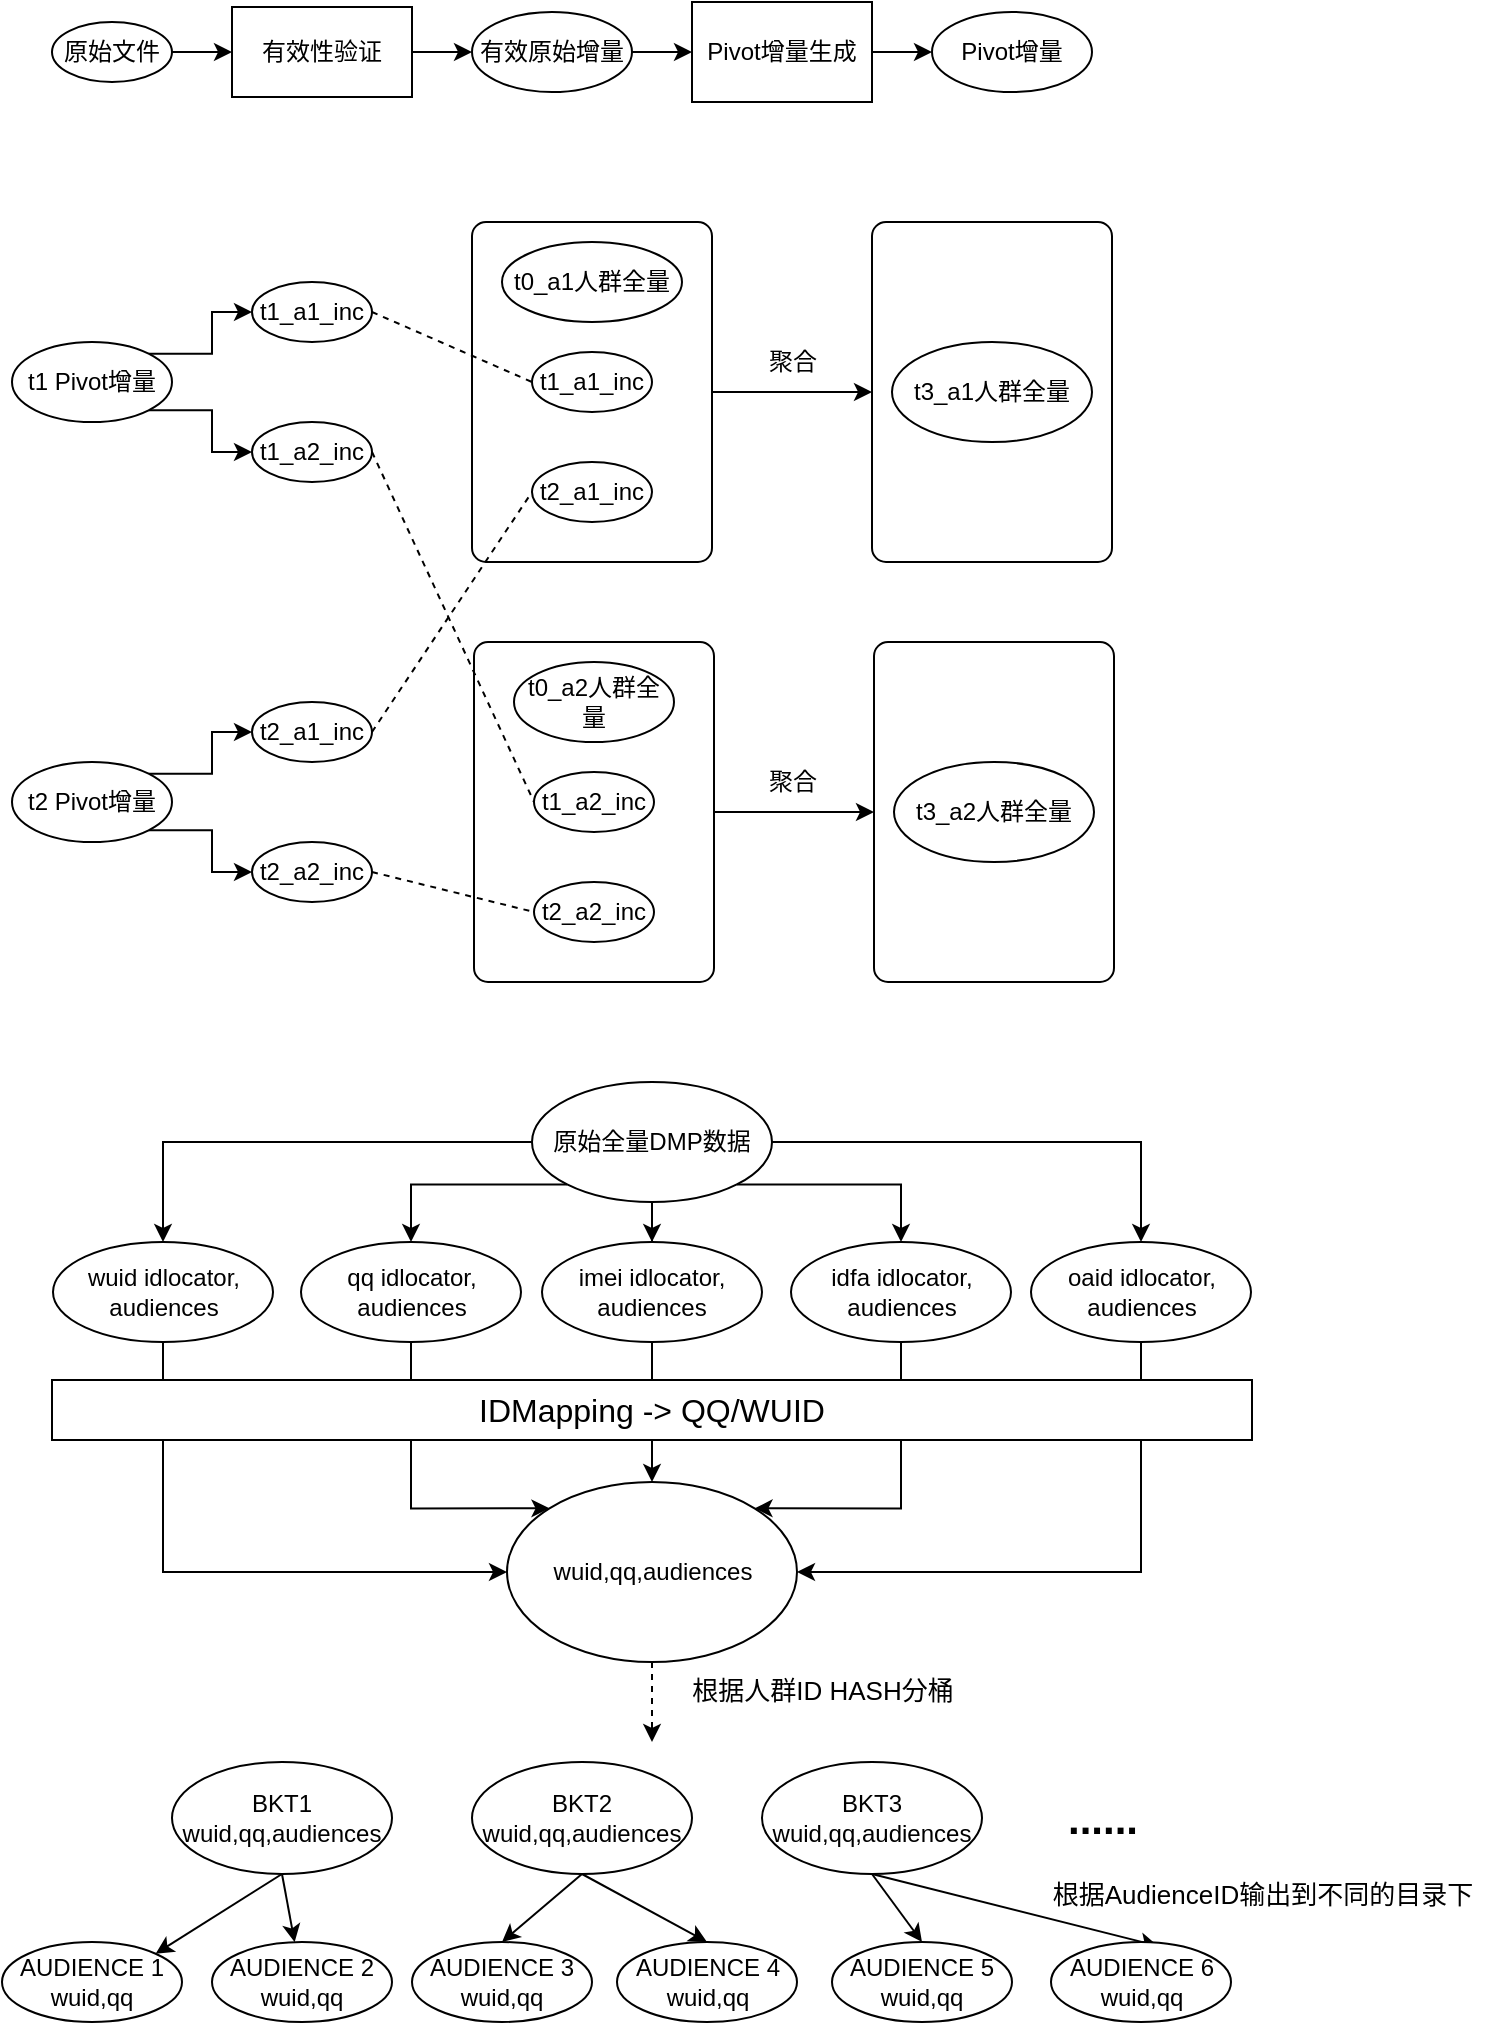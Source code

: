 <mxfile version="13.7.3" type="github">
  <diagram id="WpWAgNrEzsikjxltoCJs" name="Page-1">
    <mxGraphModel dx="1422" dy="762" grid="1" gridSize="10" guides="1" tooltips="1" connect="1" arrows="1" fold="1" page="1" pageScale="1" pageWidth="827" pageHeight="1169" math="0" shadow="0">
      <root>
        <mxCell id="0" />
        <mxCell id="1" parent="0" />
        <mxCell id="dNi8TWgVf9sgywV-0krQ-15" value="" style="edgeStyle=orthogonalEdgeStyle;rounded=0;orthogonalLoop=1;jettySize=auto;html=1;" edge="1" parent="1" source="dNi8TWgVf9sgywV-0krQ-5" target="dNi8TWgVf9sgywV-0krQ-14">
          <mxGeometry relative="1" as="geometry" />
        </mxCell>
        <mxCell id="dNi8TWgVf9sgywV-0krQ-5" value="Pivot增量生成" style="rounded=0;whiteSpace=wrap;html=1;" vertex="1" parent="1">
          <mxGeometry x="380" y="60" width="90" height="50" as="geometry" />
        </mxCell>
        <mxCell id="dNi8TWgVf9sgywV-0krQ-11" value="" style="edgeStyle=orthogonalEdgeStyle;rounded=0;orthogonalLoop=1;jettySize=auto;html=1;" edge="1" parent="1" source="dNi8TWgVf9sgywV-0krQ-7" target="dNi8TWgVf9sgywV-0krQ-8">
          <mxGeometry relative="1" as="geometry" />
        </mxCell>
        <mxCell id="dNi8TWgVf9sgywV-0krQ-7" value="原始文件" style="ellipse;whiteSpace=wrap;html=1;" vertex="1" parent="1">
          <mxGeometry x="60" y="70" width="60" height="30" as="geometry" />
        </mxCell>
        <mxCell id="dNi8TWgVf9sgywV-0krQ-12" value="" style="edgeStyle=orthogonalEdgeStyle;rounded=0;orthogonalLoop=1;jettySize=auto;html=1;" edge="1" parent="1" source="dNi8TWgVf9sgywV-0krQ-8" target="dNi8TWgVf9sgywV-0krQ-10">
          <mxGeometry relative="1" as="geometry" />
        </mxCell>
        <mxCell id="dNi8TWgVf9sgywV-0krQ-8" value="有效性验证" style="rounded=0;whiteSpace=wrap;html=1;" vertex="1" parent="1">
          <mxGeometry x="150" y="62.5" width="90" height="45" as="geometry" />
        </mxCell>
        <mxCell id="dNi8TWgVf9sgywV-0krQ-13" value="" style="edgeStyle=orthogonalEdgeStyle;rounded=0;orthogonalLoop=1;jettySize=auto;html=1;" edge="1" parent="1" source="dNi8TWgVf9sgywV-0krQ-10" target="dNi8TWgVf9sgywV-0krQ-5">
          <mxGeometry relative="1" as="geometry" />
        </mxCell>
        <mxCell id="dNi8TWgVf9sgywV-0krQ-10" value="有效原始增量" style="ellipse;whiteSpace=wrap;html=1;" vertex="1" parent="1">
          <mxGeometry x="270" y="65" width="80" height="40" as="geometry" />
        </mxCell>
        <mxCell id="dNi8TWgVf9sgywV-0krQ-14" value="Pivot增量" style="ellipse;whiteSpace=wrap;html=1;" vertex="1" parent="1">
          <mxGeometry x="500" y="65" width="80" height="40" as="geometry" />
        </mxCell>
        <mxCell id="dNi8TWgVf9sgywV-0krQ-22" style="edgeStyle=orthogonalEdgeStyle;rounded=0;orthogonalLoop=1;jettySize=auto;html=1;exitX=1;exitY=0;exitDx=0;exitDy=0;entryX=0;entryY=0.5;entryDx=0;entryDy=0;" edge="1" parent="1" source="dNi8TWgVf9sgywV-0krQ-17" target="dNi8TWgVf9sgywV-0krQ-32">
          <mxGeometry relative="1" as="geometry">
            <mxPoint x="160" y="190" as="targetPoint" />
          </mxGeometry>
        </mxCell>
        <mxCell id="dNi8TWgVf9sgywV-0krQ-24" style="edgeStyle=orthogonalEdgeStyle;rounded=0;orthogonalLoop=1;jettySize=auto;html=1;exitX=1;exitY=1;exitDx=0;exitDy=0;entryX=0;entryY=0.5;entryDx=0;entryDy=0;" edge="1" parent="1" source="dNi8TWgVf9sgywV-0krQ-17" target="dNi8TWgVf9sgywV-0krQ-34">
          <mxGeometry relative="1" as="geometry">
            <mxPoint x="160" y="310" as="targetPoint" />
          </mxGeometry>
        </mxCell>
        <mxCell id="dNi8TWgVf9sgywV-0krQ-17" value="t1 Pivot增量" style="ellipse;whiteSpace=wrap;html=1;" vertex="1" parent="1">
          <mxGeometry x="40" y="230" width="80" height="40" as="geometry" />
        </mxCell>
        <mxCell id="dNi8TWgVf9sgywV-0krQ-57" value="" style="edgeStyle=orthogonalEdgeStyle;rounded=0;orthogonalLoop=1;jettySize=auto;html=1;" edge="1" parent="1" source="dNi8TWgVf9sgywV-0krQ-29" target="dNi8TWgVf9sgywV-0krQ-56">
          <mxGeometry relative="1" as="geometry" />
        </mxCell>
        <mxCell id="dNi8TWgVf9sgywV-0krQ-29" value="" style="rounded=1;whiteSpace=wrap;html=1;absoluteArcSize=1;arcSize=14;strokeWidth=1;" vertex="1" parent="1">
          <mxGeometry x="270" y="170" width="120" height="170" as="geometry" />
        </mxCell>
        <mxCell id="dNi8TWgVf9sgywV-0krQ-30" value="t0_a1人群全量" style="ellipse;whiteSpace=wrap;html=1;" vertex="1" parent="1">
          <mxGeometry x="285" y="180" width="90" height="40" as="geometry" />
        </mxCell>
        <mxCell id="dNi8TWgVf9sgywV-0krQ-32" value="t1_a1_inc" style="ellipse;whiteSpace=wrap;html=1;" vertex="1" parent="1">
          <mxGeometry x="160" y="200" width="60" height="30" as="geometry" />
        </mxCell>
        <mxCell id="dNi8TWgVf9sgywV-0krQ-34" value="t1_a2_inc" style="ellipse;whiteSpace=wrap;html=1;" vertex="1" parent="1">
          <mxGeometry x="160" y="270" width="60" height="30" as="geometry" />
        </mxCell>
        <mxCell id="dNi8TWgVf9sgywV-0krQ-36" value="t1_a1_inc" style="ellipse;whiteSpace=wrap;html=1;" vertex="1" parent="1">
          <mxGeometry x="300" y="235" width="60" height="30" as="geometry" />
        </mxCell>
        <mxCell id="dNi8TWgVf9sgywV-0krQ-61" value="" style="edgeStyle=orthogonalEdgeStyle;rounded=0;orthogonalLoop=1;jettySize=auto;html=1;" edge="1" parent="1" source="dNi8TWgVf9sgywV-0krQ-38" target="dNi8TWgVf9sgywV-0krQ-60">
          <mxGeometry relative="1" as="geometry" />
        </mxCell>
        <mxCell id="dNi8TWgVf9sgywV-0krQ-38" value="" style="rounded=1;whiteSpace=wrap;html=1;absoluteArcSize=1;arcSize=14;strokeWidth=1;" vertex="1" parent="1">
          <mxGeometry x="271" y="380" width="120" height="170" as="geometry" />
        </mxCell>
        <mxCell id="dNi8TWgVf9sgywV-0krQ-39" value="t0_a2人群全量" style="ellipse;whiteSpace=wrap;html=1;" vertex="1" parent="1">
          <mxGeometry x="291" y="390" width="80" height="40" as="geometry" />
        </mxCell>
        <mxCell id="dNi8TWgVf9sgywV-0krQ-40" value="t1_a2_inc" style="ellipse;whiteSpace=wrap;html=1;" vertex="1" parent="1">
          <mxGeometry x="301" y="445" width="60" height="30" as="geometry" />
        </mxCell>
        <mxCell id="dNi8TWgVf9sgywV-0krQ-41" style="edgeStyle=orthogonalEdgeStyle;rounded=0;orthogonalLoop=1;jettySize=auto;html=1;exitX=1;exitY=0;exitDx=0;exitDy=0;entryX=0;entryY=0.5;entryDx=0;entryDy=0;" edge="1" parent="1" source="dNi8TWgVf9sgywV-0krQ-43" target="dNi8TWgVf9sgywV-0krQ-44">
          <mxGeometry relative="1" as="geometry">
            <mxPoint x="160" y="400" as="targetPoint" />
          </mxGeometry>
        </mxCell>
        <mxCell id="dNi8TWgVf9sgywV-0krQ-42" style="edgeStyle=orthogonalEdgeStyle;rounded=0;orthogonalLoop=1;jettySize=auto;html=1;exitX=1;exitY=1;exitDx=0;exitDy=0;entryX=0;entryY=0.5;entryDx=0;entryDy=0;" edge="1" parent="1" source="dNi8TWgVf9sgywV-0krQ-43" target="dNi8TWgVf9sgywV-0krQ-45">
          <mxGeometry relative="1" as="geometry">
            <mxPoint x="160" y="520" as="targetPoint" />
          </mxGeometry>
        </mxCell>
        <mxCell id="dNi8TWgVf9sgywV-0krQ-43" value="t2 Pivot增量" style="ellipse;whiteSpace=wrap;html=1;" vertex="1" parent="1">
          <mxGeometry x="40" y="440" width="80" height="40" as="geometry" />
        </mxCell>
        <mxCell id="dNi8TWgVf9sgywV-0krQ-44" value="t2_a1_inc" style="ellipse;whiteSpace=wrap;html=1;" vertex="1" parent="1">
          <mxGeometry x="160" y="410" width="60" height="30" as="geometry" />
        </mxCell>
        <mxCell id="dNi8TWgVf9sgywV-0krQ-45" value="t2_a2_inc" style="ellipse;whiteSpace=wrap;html=1;" vertex="1" parent="1">
          <mxGeometry x="160" y="480" width="60" height="30" as="geometry" />
        </mxCell>
        <mxCell id="dNi8TWgVf9sgywV-0krQ-48" value="" style="endArrow=none;dashed=1;html=1;exitX=1;exitY=0.5;exitDx=0;exitDy=0;entryX=0;entryY=0.5;entryDx=0;entryDy=0;" edge="1" parent="1" source="dNi8TWgVf9sgywV-0krQ-32" target="dNi8TWgVf9sgywV-0krQ-36">
          <mxGeometry width="50" height="50" relative="1" as="geometry">
            <mxPoint x="310" y="320" as="sourcePoint" />
            <mxPoint x="360" y="270" as="targetPoint" />
          </mxGeometry>
        </mxCell>
        <mxCell id="dNi8TWgVf9sgywV-0krQ-49" value="t2_a1_inc" style="ellipse;whiteSpace=wrap;html=1;" vertex="1" parent="1">
          <mxGeometry x="300" y="290" width="60" height="30" as="geometry" />
        </mxCell>
        <mxCell id="dNi8TWgVf9sgywV-0krQ-50" value="" style="endArrow=none;dashed=1;html=1;exitX=1;exitY=0.5;exitDx=0;exitDy=0;entryX=0;entryY=0.5;entryDx=0;entryDy=0;" edge="1" parent="1" source="dNi8TWgVf9sgywV-0krQ-44" target="dNi8TWgVf9sgywV-0krQ-49">
          <mxGeometry width="50" height="50" relative="1" as="geometry">
            <mxPoint x="310" y="320" as="sourcePoint" />
            <mxPoint x="360" y="270" as="targetPoint" />
          </mxGeometry>
        </mxCell>
        <mxCell id="dNi8TWgVf9sgywV-0krQ-51" value="" style="endArrow=none;dashed=1;html=1;exitX=1;exitY=0.5;exitDx=0;exitDy=0;entryX=0;entryY=0.5;entryDx=0;entryDy=0;" edge="1" parent="1" source="dNi8TWgVf9sgywV-0krQ-34" target="dNi8TWgVf9sgywV-0krQ-40">
          <mxGeometry width="50" height="50" relative="1" as="geometry">
            <mxPoint x="230" y="225" as="sourcePoint" />
            <mxPoint x="310" y="260" as="targetPoint" />
          </mxGeometry>
        </mxCell>
        <mxCell id="dNi8TWgVf9sgywV-0krQ-52" value="t2_a2_inc" style="ellipse;whiteSpace=wrap;html=1;" vertex="1" parent="1">
          <mxGeometry x="301" y="500" width="60" height="30" as="geometry" />
        </mxCell>
        <mxCell id="dNi8TWgVf9sgywV-0krQ-53" value="" style="endArrow=none;dashed=1;html=1;exitX=1;exitY=0.5;exitDx=0;exitDy=0;entryX=0;entryY=0.5;entryDx=0;entryDy=0;" edge="1" parent="1" source="dNi8TWgVf9sgywV-0krQ-45" target="dNi8TWgVf9sgywV-0krQ-52">
          <mxGeometry width="50" height="50" relative="1" as="geometry">
            <mxPoint x="230" y="435" as="sourcePoint" />
            <mxPoint x="310" y="315" as="targetPoint" />
          </mxGeometry>
        </mxCell>
        <mxCell id="dNi8TWgVf9sgywV-0krQ-56" value="" style="rounded=1;whiteSpace=wrap;html=1;absoluteArcSize=1;arcSize=14;strokeWidth=1;" vertex="1" parent="1">
          <mxGeometry x="470" y="170" width="120" height="170" as="geometry" />
        </mxCell>
        <mxCell id="dNi8TWgVf9sgywV-0krQ-58" value="聚合" style="text;html=1;align=center;verticalAlign=middle;resizable=0;points=[];autosize=1;" vertex="1" parent="1">
          <mxGeometry x="410" y="230" width="40" height="20" as="geometry" />
        </mxCell>
        <mxCell id="dNi8TWgVf9sgywV-0krQ-59" value="t3_a1人群全量" style="ellipse;whiteSpace=wrap;html=1;" vertex="1" parent="1">
          <mxGeometry x="480" y="230" width="100" height="50" as="geometry" />
        </mxCell>
        <mxCell id="dNi8TWgVf9sgywV-0krQ-60" value="" style="rounded=1;whiteSpace=wrap;html=1;absoluteArcSize=1;arcSize=14;strokeWidth=1;" vertex="1" parent="1">
          <mxGeometry x="471" y="380" width="120" height="170" as="geometry" />
        </mxCell>
        <mxCell id="dNi8TWgVf9sgywV-0krQ-62" value="聚合" style="text;html=1;align=center;verticalAlign=middle;resizable=0;points=[];autosize=1;" vertex="1" parent="1">
          <mxGeometry x="410" y="440" width="40" height="20" as="geometry" />
        </mxCell>
        <mxCell id="dNi8TWgVf9sgywV-0krQ-63" value="t3_a2人群全量" style="ellipse;whiteSpace=wrap;html=1;" vertex="1" parent="1">
          <mxGeometry x="481" y="440" width="100" height="50" as="geometry" />
        </mxCell>
        <mxCell id="dNi8TWgVf9sgywV-0krQ-71" style="edgeStyle=orthogonalEdgeStyle;rounded=0;orthogonalLoop=1;jettySize=auto;html=1;entryX=0.5;entryY=0;entryDx=0;entryDy=0;exitX=0;exitY=0.5;exitDx=0;exitDy=0;" edge="1" parent="1" source="dNi8TWgVf9sgywV-0krQ-64" target="dNi8TWgVf9sgywV-0krQ-66">
          <mxGeometry relative="1" as="geometry">
            <mxPoint x="280" y="650" as="sourcePoint" />
          </mxGeometry>
        </mxCell>
        <mxCell id="dNi8TWgVf9sgywV-0krQ-72" style="edgeStyle=orthogonalEdgeStyle;rounded=0;orthogonalLoop=1;jettySize=auto;html=1;exitX=0;exitY=1;exitDx=0;exitDy=0;" edge="1" parent="1" source="dNi8TWgVf9sgywV-0krQ-64" target="dNi8TWgVf9sgywV-0krQ-67">
          <mxGeometry relative="1" as="geometry" />
        </mxCell>
        <mxCell id="dNi8TWgVf9sgywV-0krQ-74" value="" style="edgeStyle=orthogonalEdgeStyle;rounded=0;orthogonalLoop=1;jettySize=auto;html=1;" edge="1" parent="1" source="dNi8TWgVf9sgywV-0krQ-64" target="dNi8TWgVf9sgywV-0krQ-68">
          <mxGeometry relative="1" as="geometry" />
        </mxCell>
        <mxCell id="dNi8TWgVf9sgywV-0krQ-75" style="edgeStyle=orthogonalEdgeStyle;rounded=0;orthogonalLoop=1;jettySize=auto;html=1;exitX=1;exitY=1;exitDx=0;exitDy=0;" edge="1" parent="1" source="dNi8TWgVf9sgywV-0krQ-64" target="dNi8TWgVf9sgywV-0krQ-69">
          <mxGeometry relative="1" as="geometry" />
        </mxCell>
        <mxCell id="dNi8TWgVf9sgywV-0krQ-76" style="edgeStyle=orthogonalEdgeStyle;rounded=0;orthogonalLoop=1;jettySize=auto;html=1;exitX=1;exitY=0.5;exitDx=0;exitDy=0;entryX=0.5;entryY=0;entryDx=0;entryDy=0;" edge="1" parent="1" source="dNi8TWgVf9sgywV-0krQ-64" target="dNi8TWgVf9sgywV-0krQ-70">
          <mxGeometry relative="1" as="geometry" />
        </mxCell>
        <mxCell id="dNi8TWgVf9sgywV-0krQ-64" value="原始全量DMP数据" style="ellipse;whiteSpace=wrap;html=1;strokeWidth=1;" vertex="1" parent="1">
          <mxGeometry x="300" y="600" width="120" height="60" as="geometry" />
        </mxCell>
        <mxCell id="dNi8TWgVf9sgywV-0krQ-96" style="edgeStyle=orthogonalEdgeStyle;rounded=0;orthogonalLoop=1;jettySize=auto;html=1;exitX=0.5;exitY=1;exitDx=0;exitDy=0;entryX=0;entryY=0.5;entryDx=0;entryDy=0;fontSize=16;" edge="1" parent="1" source="dNi8TWgVf9sgywV-0krQ-66" target="dNi8TWgVf9sgywV-0krQ-88">
          <mxGeometry relative="1" as="geometry" />
        </mxCell>
        <mxCell id="dNi8TWgVf9sgywV-0krQ-66" value="wuid idlocator, audiences" style="ellipse;whiteSpace=wrap;html=1;strokeWidth=1;" vertex="1" parent="1">
          <mxGeometry x="60.5" y="680" width="110" height="50" as="geometry" />
        </mxCell>
        <mxCell id="dNi8TWgVf9sgywV-0krQ-97" style="edgeStyle=orthogonalEdgeStyle;rounded=0;orthogonalLoop=1;jettySize=auto;html=1;exitX=0.5;exitY=1;exitDx=0;exitDy=0;entryX=0;entryY=0;entryDx=0;entryDy=0;fontSize=16;" edge="1" parent="1" source="dNi8TWgVf9sgywV-0krQ-67" target="dNi8TWgVf9sgywV-0krQ-88">
          <mxGeometry relative="1" as="geometry">
            <Array as="points">
              <mxPoint x="240" y="813" />
            </Array>
          </mxGeometry>
        </mxCell>
        <mxCell id="dNi8TWgVf9sgywV-0krQ-67" value="qq idlocator, audiences" style="ellipse;whiteSpace=wrap;html=1;strokeWidth=1;" vertex="1" parent="1">
          <mxGeometry x="184.5" y="680" width="110" height="50" as="geometry" />
        </mxCell>
        <mxCell id="dNi8TWgVf9sgywV-0krQ-93" style="edgeStyle=none;rounded=0;orthogonalLoop=1;jettySize=auto;html=1;exitX=0.5;exitY=1;exitDx=0;exitDy=0;entryX=0.5;entryY=0;entryDx=0;entryDy=0;fontSize=16;" edge="1" parent="1" source="dNi8TWgVf9sgywV-0krQ-68" target="dNi8TWgVf9sgywV-0krQ-88">
          <mxGeometry relative="1" as="geometry" />
        </mxCell>
        <mxCell id="dNi8TWgVf9sgywV-0krQ-68" value="imei idlocator, audiences" style="ellipse;whiteSpace=wrap;html=1;strokeWidth=1;" vertex="1" parent="1">
          <mxGeometry x="305" y="680" width="110" height="50" as="geometry" />
        </mxCell>
        <mxCell id="dNi8TWgVf9sgywV-0krQ-98" style="edgeStyle=orthogonalEdgeStyle;rounded=0;orthogonalLoop=1;jettySize=auto;html=1;exitX=0.5;exitY=1;exitDx=0;exitDy=0;entryX=1;entryY=0;entryDx=0;entryDy=0;fontSize=16;" edge="1" parent="1" source="dNi8TWgVf9sgywV-0krQ-69" target="dNi8TWgVf9sgywV-0krQ-88">
          <mxGeometry relative="1" as="geometry">
            <Array as="points">
              <mxPoint x="485" y="813" />
            </Array>
          </mxGeometry>
        </mxCell>
        <mxCell id="dNi8TWgVf9sgywV-0krQ-69" value="idfa idlocator, audiences" style="ellipse;whiteSpace=wrap;html=1;strokeWidth=1;" vertex="1" parent="1">
          <mxGeometry x="429.5" y="680" width="110" height="50" as="geometry" />
        </mxCell>
        <mxCell id="dNi8TWgVf9sgywV-0krQ-99" style="edgeStyle=orthogonalEdgeStyle;rounded=0;orthogonalLoop=1;jettySize=auto;html=1;exitX=0.5;exitY=1;exitDx=0;exitDy=0;entryX=1;entryY=0.5;entryDx=0;entryDy=0;fontSize=16;" edge="1" parent="1" source="dNi8TWgVf9sgywV-0krQ-70" target="dNi8TWgVf9sgywV-0krQ-88">
          <mxGeometry relative="1" as="geometry" />
        </mxCell>
        <mxCell id="dNi8TWgVf9sgywV-0krQ-70" value="oaid idlocator, audiences" style="ellipse;whiteSpace=wrap;html=1;strokeWidth=1;" vertex="1" parent="1">
          <mxGeometry x="549.5" y="680" width="110" height="50" as="geometry" />
        </mxCell>
        <mxCell id="dNi8TWgVf9sgywV-0krQ-85" value="IDMapping -&amp;gt; QQ/WUID" style="rounded=0;whiteSpace=wrap;html=1;strokeWidth=1;fontSize=16;" vertex="1" parent="1">
          <mxGeometry x="60" y="749" width="600" height="30" as="geometry" />
        </mxCell>
        <mxCell id="dNi8TWgVf9sgywV-0krQ-100" style="edgeStyle=orthogonalEdgeStyle;rounded=0;orthogonalLoop=1;jettySize=auto;html=1;exitX=0.5;exitY=1;exitDx=0;exitDy=0;fontSize=16;dashed=1;" edge="1" parent="1" source="dNi8TWgVf9sgywV-0krQ-88">
          <mxGeometry relative="1" as="geometry">
            <mxPoint x="360" y="930" as="targetPoint" />
          </mxGeometry>
        </mxCell>
        <mxCell id="dNi8TWgVf9sgywV-0krQ-88" value="wuid,qq,audiences" style="ellipse;whiteSpace=wrap;html=1;strokeWidth=1;" vertex="1" parent="1">
          <mxGeometry x="287.5" y="800" width="145" height="90" as="geometry" />
        </mxCell>
        <mxCell id="dNi8TWgVf9sgywV-0krQ-101" value="根据人群ID HASH分桶" style="text;html=1;align=center;verticalAlign=middle;resizable=0;points=[];autosize=1;fontSize=13;" vertex="1" parent="1">
          <mxGeometry x="370" y="894" width="150" height="20" as="geometry" />
        </mxCell>
        <mxCell id="dNi8TWgVf9sgywV-0krQ-114" style="rounded=0;orthogonalLoop=1;jettySize=auto;html=1;entryX=1;entryY=0;entryDx=0;entryDy=0;fontSize=21;exitX=0.5;exitY=1;exitDx=0;exitDy=0;" edge="1" parent="1" source="dNi8TWgVf9sgywV-0krQ-102" target="dNi8TWgVf9sgywV-0krQ-107">
          <mxGeometry relative="1" as="geometry">
            <mxPoint x="175" y="990" as="sourcePoint" />
          </mxGeometry>
        </mxCell>
        <mxCell id="dNi8TWgVf9sgywV-0krQ-115" style="edgeStyle=none;rounded=0;orthogonalLoop=1;jettySize=auto;html=1;exitX=0.5;exitY=1;exitDx=0;exitDy=0;fontSize=21;" edge="1" parent="1" source="dNi8TWgVf9sgywV-0krQ-102" target="dNi8TWgVf9sgywV-0krQ-108">
          <mxGeometry relative="1" as="geometry" />
        </mxCell>
        <mxCell id="dNi8TWgVf9sgywV-0krQ-102" value="BKT1&lt;br&gt;wuid,qq,audiences" style="ellipse;whiteSpace=wrap;html=1;strokeWidth=1;" vertex="1" parent="1">
          <mxGeometry x="120" y="940" width="110" height="56" as="geometry" />
        </mxCell>
        <mxCell id="dNi8TWgVf9sgywV-0krQ-116" style="edgeStyle=none;rounded=0;orthogonalLoop=1;jettySize=auto;html=1;exitX=0.5;exitY=1;exitDx=0;exitDy=0;entryX=0.5;entryY=0;entryDx=0;entryDy=0;fontSize=21;" edge="1" parent="1" source="dNi8TWgVf9sgywV-0krQ-103" target="dNi8TWgVf9sgywV-0krQ-109">
          <mxGeometry relative="1" as="geometry" />
        </mxCell>
        <mxCell id="dNi8TWgVf9sgywV-0krQ-117" style="edgeStyle=none;rounded=0;orthogonalLoop=1;jettySize=auto;html=1;exitX=0.5;exitY=1;exitDx=0;exitDy=0;fontSize=21;entryX=0.5;entryY=0;entryDx=0;entryDy=0;" edge="1" parent="1" source="dNi8TWgVf9sgywV-0krQ-103" target="dNi8TWgVf9sgywV-0krQ-110">
          <mxGeometry relative="1" as="geometry" />
        </mxCell>
        <mxCell id="dNi8TWgVf9sgywV-0krQ-103" value="BKT2&lt;br&gt;wuid,qq,audiences" style="ellipse;whiteSpace=wrap;html=1;strokeWidth=1;" vertex="1" parent="1">
          <mxGeometry x="270" y="940" width="110" height="56" as="geometry" />
        </mxCell>
        <mxCell id="dNi8TWgVf9sgywV-0krQ-118" style="edgeStyle=none;rounded=0;orthogonalLoop=1;jettySize=auto;html=1;entryX=0.5;entryY=0;entryDx=0;entryDy=0;fontSize=21;exitX=0.5;exitY=1;exitDx=0;exitDy=0;" edge="1" parent="1" source="dNi8TWgVf9sgywV-0krQ-104" target="dNi8TWgVf9sgywV-0krQ-111">
          <mxGeometry relative="1" as="geometry">
            <mxPoint x="570" y="1020" as="sourcePoint" />
          </mxGeometry>
        </mxCell>
        <mxCell id="dNi8TWgVf9sgywV-0krQ-119" style="edgeStyle=none;rounded=0;orthogonalLoop=1;jettySize=auto;html=1;exitX=0.5;exitY=1;exitDx=0;exitDy=0;entryX=0.594;entryY=0.05;entryDx=0;entryDy=0;entryPerimeter=0;fontSize=21;" edge="1" parent="1" source="dNi8TWgVf9sgywV-0krQ-104" target="dNi8TWgVf9sgywV-0krQ-112">
          <mxGeometry relative="1" as="geometry" />
        </mxCell>
        <mxCell id="dNi8TWgVf9sgywV-0krQ-104" value="BKT3&lt;br&gt;wuid,qq,audiences" style="ellipse;whiteSpace=wrap;html=1;strokeWidth=1;" vertex="1" parent="1">
          <mxGeometry x="415" y="940" width="110" height="56" as="geometry" />
        </mxCell>
        <mxCell id="dNi8TWgVf9sgywV-0krQ-106" value="......" style="text;html=1;align=center;verticalAlign=middle;resizable=0;points=[];autosize=1;fontSize=21;fontStyle=1" vertex="1" parent="1">
          <mxGeometry x="560" y="953" width="50" height="30" as="geometry" />
        </mxCell>
        <mxCell id="dNi8TWgVf9sgywV-0krQ-107" value="AUDIENCE 1&lt;br&gt;wuid,qq" style="ellipse;whiteSpace=wrap;html=1;strokeWidth=1;" vertex="1" parent="1">
          <mxGeometry x="35" y="1030" width="90" height="40" as="geometry" />
        </mxCell>
        <mxCell id="dNi8TWgVf9sgywV-0krQ-108" value="AUDIENCE 2&lt;br&gt;wuid,qq" style="ellipse;whiteSpace=wrap;html=1;strokeWidth=1;" vertex="1" parent="1">
          <mxGeometry x="140" y="1030" width="90" height="40" as="geometry" />
        </mxCell>
        <mxCell id="dNi8TWgVf9sgywV-0krQ-109" value="AUDIENCE 3&lt;br&gt;wuid,qq" style="ellipse;whiteSpace=wrap;html=1;strokeWidth=1;" vertex="1" parent="1">
          <mxGeometry x="240" y="1030" width="90" height="40" as="geometry" />
        </mxCell>
        <mxCell id="dNi8TWgVf9sgywV-0krQ-110" value="AUDIENCE 4&lt;br&gt;wuid,qq" style="ellipse;whiteSpace=wrap;html=1;strokeWidth=1;" vertex="1" parent="1">
          <mxGeometry x="342.5" y="1030" width="90" height="40" as="geometry" />
        </mxCell>
        <mxCell id="dNi8TWgVf9sgywV-0krQ-111" value="AUDIENCE 5&lt;br&gt;wuid,qq" style="ellipse;whiteSpace=wrap;html=1;strokeWidth=1;" vertex="1" parent="1">
          <mxGeometry x="450" y="1030" width="90" height="40" as="geometry" />
        </mxCell>
        <mxCell id="dNi8TWgVf9sgywV-0krQ-112" value="AUDIENCE 6&lt;br&gt;wuid,qq" style="ellipse;whiteSpace=wrap;html=1;strokeWidth=1;" vertex="1" parent="1">
          <mxGeometry x="559.5" y="1030" width="90" height="40" as="geometry" />
        </mxCell>
        <mxCell id="dNi8TWgVf9sgywV-0krQ-120" value="根据AudienceID输出到不同的目录下" style="text;html=1;align=center;verticalAlign=middle;resizable=0;points=[];autosize=1;fontSize=13;" vertex="1" parent="1">
          <mxGeometry x="549.5" y="996" width="230" height="20" as="geometry" />
        </mxCell>
      </root>
    </mxGraphModel>
  </diagram>
</mxfile>
